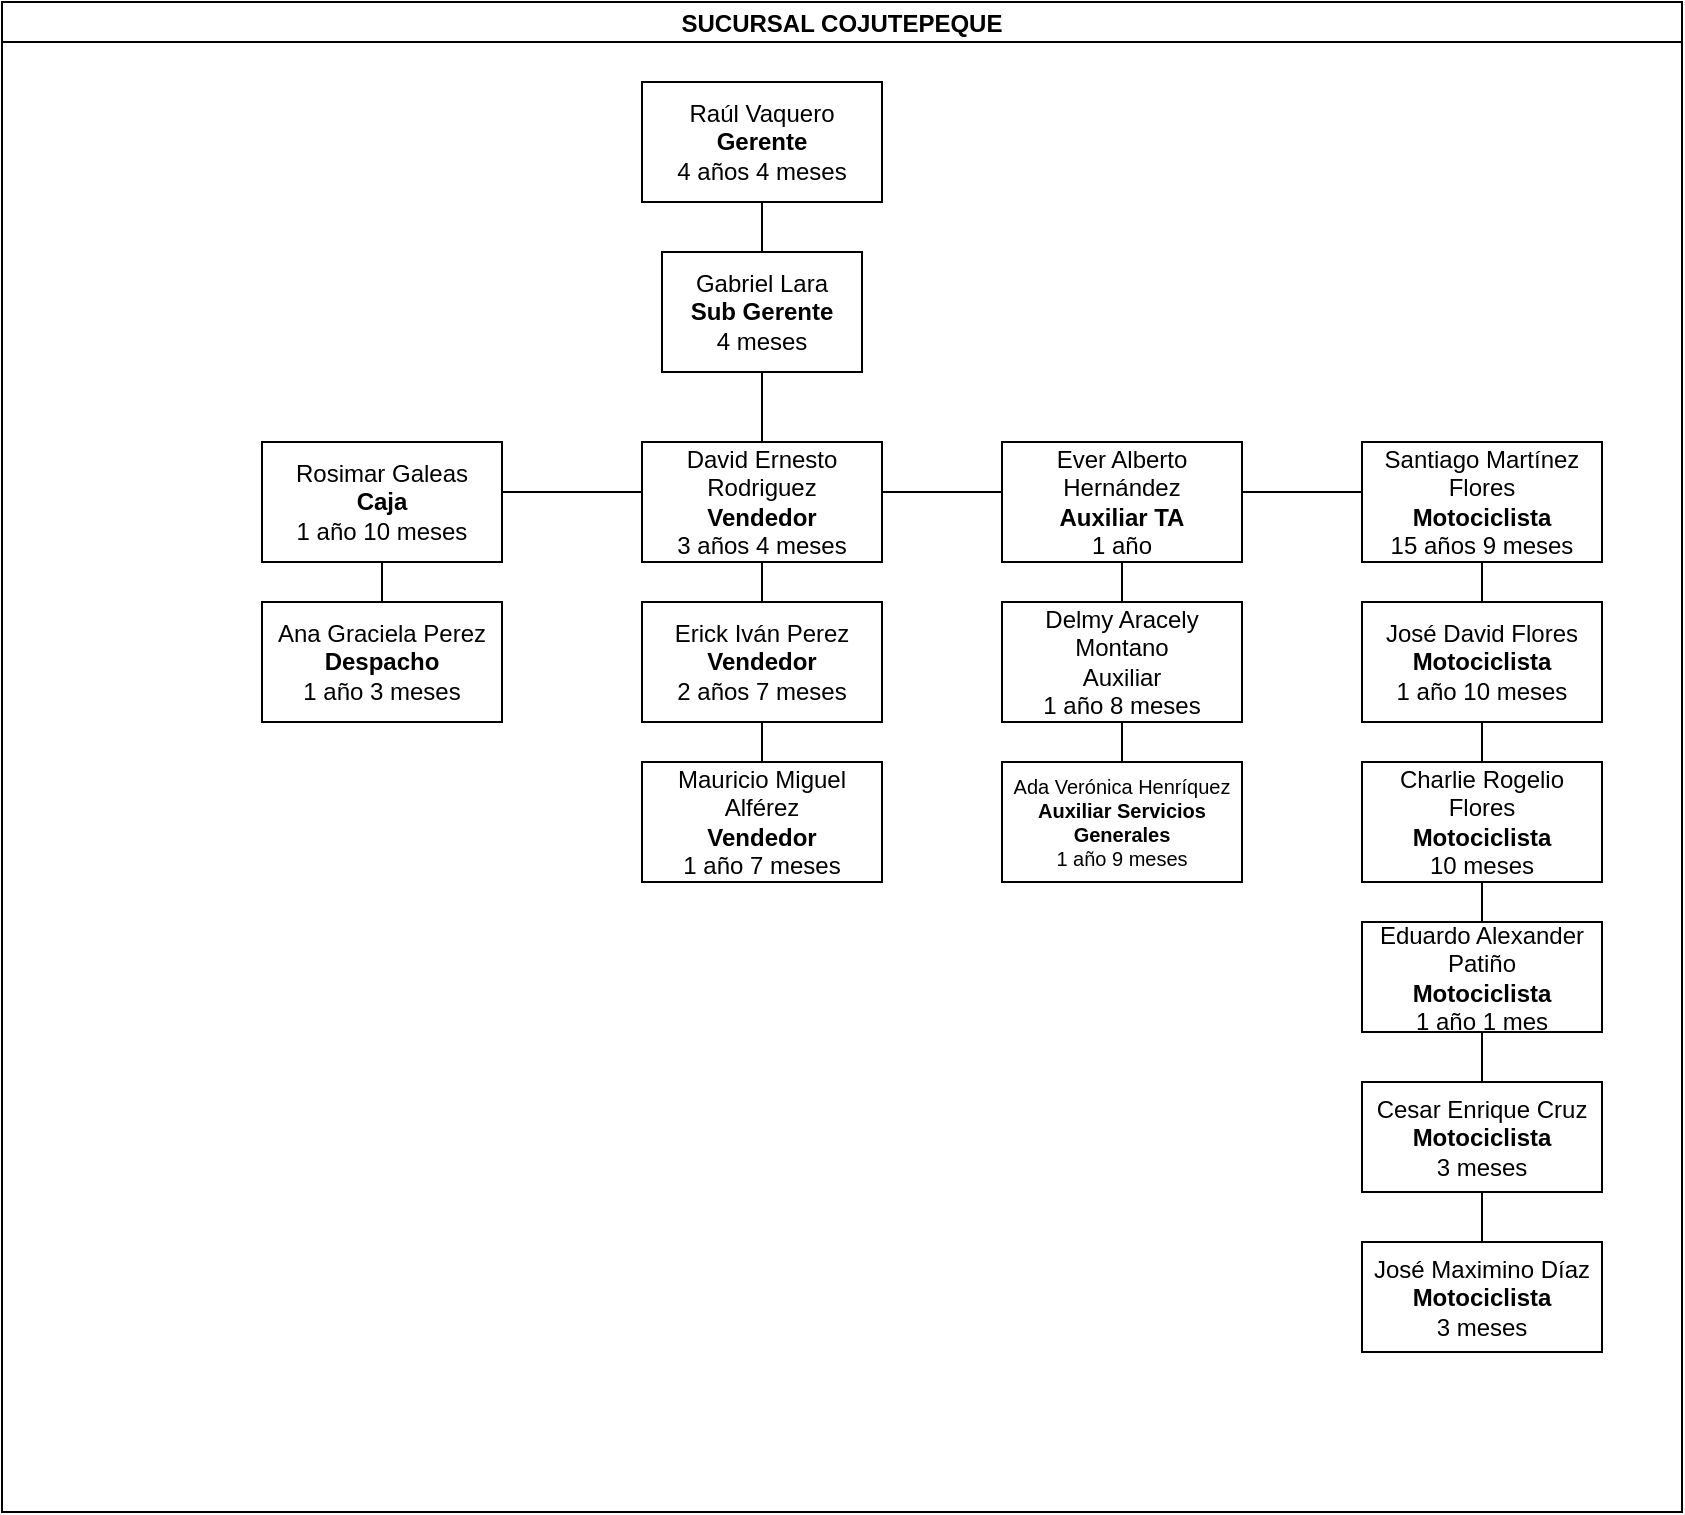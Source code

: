 <mxfile version="19.0.3" type="github">
  <diagram id="EaQB6LkyUjNR2LQ-vsy1" name="Page-1">
    <mxGraphModel dx="868" dy="450" grid="1" gridSize="10" guides="1" tooltips="1" connect="1" arrows="1" fold="1" page="1" pageScale="1" pageWidth="827" pageHeight="1169" math="0" shadow="0">
      <root>
        <mxCell id="0" />
        <mxCell id="1" parent="0" />
        <mxCell id="9Kwl-bp5W5Ed4bl_G25z-1" value="SUCURSAL COJUTEPEQUE" style="swimlane;startSize=20;horizontal=1;containerType=tree;newEdgeStyle={&quot;edgeStyle&quot;:&quot;elbowEdgeStyle&quot;,&quot;startArrow&quot;:&quot;none&quot;,&quot;endArrow&quot;:&quot;none&quot;};" vertex="1" parent="1">
          <mxGeometry x="80" y="115" width="840" height="755" as="geometry" />
        </mxCell>
        <mxCell id="9Kwl-bp5W5Ed4bl_G25z-27" value="" style="edgeStyle=elbowEdgeStyle;rounded=0;orthogonalLoop=1;jettySize=auto;html=1;elbow=vertical;startArrow=none;endArrow=none;" edge="1" source="9Kwl-bp5W5Ed4bl_G25z-4" target="9Kwl-bp5W5Ed4bl_G25z-28" parent="9Kwl-bp5W5Ed4bl_G25z-1">
          <mxGeometry relative="1" as="geometry">
            <Array as="points">
              <mxPoint x="470" y="245" />
            </Array>
          </mxGeometry>
        </mxCell>
        <mxCell id="9Kwl-bp5W5Ed4bl_G25z-35" value="" style="edgeStyle=elbowEdgeStyle;rounded=0;orthogonalLoop=1;jettySize=auto;html=1;elbow=vertical;startArrow=none;endArrow=none;" edge="1" source="9Kwl-bp5W5Ed4bl_G25z-4" target="9Kwl-bp5W5Ed4bl_G25z-36" parent="9Kwl-bp5W5Ed4bl_G25z-1">
          <mxGeometry relative="1" as="geometry">
            <Array as="points">
              <mxPoint x="560" y="245" />
            </Array>
          </mxGeometry>
        </mxCell>
        <mxCell id="9Kwl-bp5W5Ed4bl_G25z-2" value="" style="edgeStyle=elbowEdgeStyle;elbow=vertical;startArrow=none;endArrow=none;rounded=0;" edge="1" parent="9Kwl-bp5W5Ed4bl_G25z-1" source="9Kwl-bp5W5Ed4bl_G25z-4" target="9Kwl-bp5W5Ed4bl_G25z-5">
          <mxGeometry relative="1" as="geometry" />
        </mxCell>
        <UserObject label="Raúl Vaquero&lt;br&gt;&lt;b&gt;Gerente&lt;/b&gt;&lt;br&gt;4 años 4 meses" treeRoot="1" id="9Kwl-bp5W5Ed4bl_G25z-4">
          <mxCell style="whiteSpace=wrap;html=1;align=center;treeFolding=1;treeMoving=1;newEdgeStyle={&quot;edgeStyle&quot;:&quot;elbowEdgeStyle&quot;,&quot;startArrow&quot;:&quot;none&quot;,&quot;endArrow&quot;:&quot;none&quot;};" vertex="1" parent="9Kwl-bp5W5Ed4bl_G25z-1">
            <mxGeometry x="320" y="40" width="120" height="60" as="geometry" />
          </mxCell>
        </UserObject>
        <mxCell id="9Kwl-bp5W5Ed4bl_G25z-12" value="" style="edgeStyle=elbowEdgeStyle;rounded=0;orthogonalLoop=1;jettySize=auto;html=1;elbow=vertical;startArrow=none;endArrow=none;" edge="1" source="9Kwl-bp5W5Ed4bl_G25z-4" target="9Kwl-bp5W5Ed4bl_G25z-13" parent="9Kwl-bp5W5Ed4bl_G25z-1">
          <mxGeometry relative="1" as="geometry">
            <Array as="points">
              <mxPoint x="290" y="245" />
            </Array>
          </mxGeometry>
        </mxCell>
        <UserObject label="Rosimar Galeas&lt;br&gt;&lt;b&gt;Caja&lt;/b&gt;&lt;br&gt;1 año 10 meses" treeRoot="1" id="9Kwl-bp5W5Ed4bl_G25z-13">
          <mxCell style="whiteSpace=wrap;html=1;align=center;treeFolding=1;treeMoving=1;newEdgeStyle={&quot;edgeStyle&quot;:&quot;elbowEdgeStyle&quot;,&quot;startArrow&quot;:&quot;none&quot;,&quot;endArrow&quot;:&quot;none&quot;};" vertex="1" parent="9Kwl-bp5W5Ed4bl_G25z-1">
            <mxGeometry x="130" y="220" width="120" height="60" as="geometry" />
          </mxCell>
        </UserObject>
        <mxCell id="9Kwl-bp5W5Ed4bl_G25z-16" value="" style="edgeStyle=elbowEdgeStyle;rounded=0;orthogonalLoop=1;jettySize=auto;html=1;elbow=vertical;startArrow=none;endArrow=none;" edge="1" source="9Kwl-bp5W5Ed4bl_G25z-5" target="9Kwl-bp5W5Ed4bl_G25z-17" parent="9Kwl-bp5W5Ed4bl_G25z-1">
          <mxGeometry relative="1" as="geometry" />
        </mxCell>
        <UserObject label="David Ernesto Rodriguez&lt;br&gt;&lt;b&gt;Vendedor&lt;/b&gt;&lt;br&gt;3 años 4 meses" treeRoot="1" id="9Kwl-bp5W5Ed4bl_G25z-17">
          <mxCell style="whiteSpace=wrap;html=1;align=center;treeFolding=1;treeMoving=1;newEdgeStyle={&quot;edgeStyle&quot;:&quot;elbowEdgeStyle&quot;,&quot;startArrow&quot;:&quot;none&quot;,&quot;endArrow&quot;:&quot;none&quot;};" vertex="1" parent="9Kwl-bp5W5Ed4bl_G25z-1">
            <mxGeometry x="320" y="220" width="120" height="60" as="geometry" />
          </mxCell>
        </UserObject>
        <mxCell id="9Kwl-bp5W5Ed4bl_G25z-18" value="" style="edgeStyle=elbowEdgeStyle;rounded=0;orthogonalLoop=1;jettySize=auto;html=1;elbow=vertical;startArrow=none;endArrow=none;" edge="1" parent="9Kwl-bp5W5Ed4bl_G25z-1" source="9Kwl-bp5W5Ed4bl_G25z-4" target="9Kwl-bp5W5Ed4bl_G25z-5">
          <mxGeometry relative="1" as="geometry">
            <mxPoint x="460" y="230" as="sourcePoint" />
            <mxPoint x="530" y="460" as="targetPoint" />
          </mxGeometry>
        </mxCell>
        <mxCell id="9Kwl-bp5W5Ed4bl_G25z-19" value="" style="edgeStyle=elbowEdgeStyle;rounded=0;orthogonalLoop=1;jettySize=auto;html=1;elbow=vertical;startArrow=none;endArrow=none;" edge="1" target="9Kwl-bp5W5Ed4bl_G25z-20" source="9Kwl-bp5W5Ed4bl_G25z-13" parent="9Kwl-bp5W5Ed4bl_G25z-1">
          <mxGeometry relative="1" as="geometry">
            <mxPoint x="490" y="205" as="sourcePoint" />
          </mxGeometry>
        </mxCell>
        <UserObject label="Ana Graciela Perez&lt;br&gt;&lt;b&gt;Despacho&lt;/b&gt;&lt;br&gt;1 año 3 meses" treeRoot="1" id="9Kwl-bp5W5Ed4bl_G25z-20">
          <mxCell style="whiteSpace=wrap;html=1;align=center;treeFolding=1;treeMoving=1;newEdgeStyle={&quot;edgeStyle&quot;:&quot;elbowEdgeStyle&quot;,&quot;startArrow&quot;:&quot;none&quot;,&quot;endArrow&quot;:&quot;none&quot;};" vertex="1" parent="9Kwl-bp5W5Ed4bl_G25z-1">
            <mxGeometry x="130" y="300" width="120" height="60" as="geometry" />
          </mxCell>
        </UserObject>
        <mxCell id="9Kwl-bp5W5Ed4bl_G25z-23" value="" style="edgeStyle=elbowEdgeStyle;rounded=0;orthogonalLoop=1;jettySize=auto;html=1;elbow=vertical;startArrow=none;endArrow=none;" edge="1" target="9Kwl-bp5W5Ed4bl_G25z-24" source="9Kwl-bp5W5Ed4bl_G25z-17" parent="9Kwl-bp5W5Ed4bl_G25z-1">
          <mxGeometry relative="1" as="geometry">
            <mxPoint x="460" y="300" as="sourcePoint" />
          </mxGeometry>
        </mxCell>
        <UserObject label="Erick Iván Perez&lt;br&gt;&lt;b&gt;Vendedor&lt;/b&gt;&lt;br&gt;2 años 7 meses" treeRoot="1" id="9Kwl-bp5W5Ed4bl_G25z-24">
          <mxCell style="whiteSpace=wrap;html=1;align=center;treeFolding=1;treeMoving=1;newEdgeStyle={&quot;edgeStyle&quot;:&quot;elbowEdgeStyle&quot;,&quot;startArrow&quot;:&quot;none&quot;,&quot;endArrow&quot;:&quot;none&quot;};" vertex="1" parent="9Kwl-bp5W5Ed4bl_G25z-1">
            <mxGeometry x="320" y="300" width="120" height="60" as="geometry" />
          </mxCell>
        </UserObject>
        <mxCell id="9Kwl-bp5W5Ed4bl_G25z-25" value="" style="edgeStyle=elbowEdgeStyle;rounded=0;orthogonalLoop=1;jettySize=auto;html=1;elbow=vertical;startArrow=none;endArrow=none;" edge="1" target="9Kwl-bp5W5Ed4bl_G25z-26" source="9Kwl-bp5W5Ed4bl_G25z-24" parent="9Kwl-bp5W5Ed4bl_G25z-1">
          <mxGeometry relative="1" as="geometry">
            <mxPoint x="460" y="395" as="sourcePoint" />
          </mxGeometry>
        </mxCell>
        <UserObject label="Mauricio Miguel Alférez&lt;br&gt;&lt;b&gt;Vendedor&lt;/b&gt;&lt;br&gt;1 año 7 meses" treeRoot="1" id="9Kwl-bp5W5Ed4bl_G25z-26">
          <mxCell style="whiteSpace=wrap;html=1;align=center;treeFolding=1;treeMoving=1;newEdgeStyle={&quot;edgeStyle&quot;:&quot;elbowEdgeStyle&quot;,&quot;startArrow&quot;:&quot;none&quot;,&quot;endArrow&quot;:&quot;none&quot;};" vertex="1" parent="9Kwl-bp5W5Ed4bl_G25z-1">
            <mxGeometry x="320" y="380" width="120" height="60" as="geometry" />
          </mxCell>
        </UserObject>
        <UserObject label="Ever Alberto Hernández&lt;br&gt;&lt;b&gt;Auxiliar TA&lt;/b&gt;&lt;br&gt;1 año" treeRoot="1" id="9Kwl-bp5W5Ed4bl_G25z-28">
          <mxCell style="whiteSpace=wrap;html=1;align=center;treeFolding=1;treeMoving=1;newEdgeStyle={&quot;edgeStyle&quot;:&quot;elbowEdgeStyle&quot;,&quot;startArrow&quot;:&quot;none&quot;,&quot;endArrow&quot;:&quot;none&quot;};" vertex="1" parent="9Kwl-bp5W5Ed4bl_G25z-1">
            <mxGeometry x="500" y="220" width="120" height="60" as="geometry" />
          </mxCell>
        </UserObject>
        <mxCell id="9Kwl-bp5W5Ed4bl_G25z-29" value="" style="edgeStyle=elbowEdgeStyle;rounded=0;orthogonalLoop=1;jettySize=auto;html=1;elbow=vertical;startArrow=none;endArrow=none;" edge="1" target="9Kwl-bp5W5Ed4bl_G25z-30" source="9Kwl-bp5W5Ed4bl_G25z-28" parent="9Kwl-bp5W5Ed4bl_G25z-1">
          <mxGeometry relative="1" as="geometry">
            <mxPoint x="460" y="190" as="sourcePoint" />
          </mxGeometry>
        </mxCell>
        <UserObject label="Delmy Aracely Montano&lt;br&gt;Auxiliar&lt;br&gt;1 año 8 meses" treeRoot="1" id="9Kwl-bp5W5Ed4bl_G25z-30">
          <mxCell style="whiteSpace=wrap;html=1;align=center;treeFolding=1;treeMoving=1;newEdgeStyle={&quot;edgeStyle&quot;:&quot;elbowEdgeStyle&quot;,&quot;startArrow&quot;:&quot;none&quot;,&quot;endArrow&quot;:&quot;none&quot;};" vertex="1" parent="9Kwl-bp5W5Ed4bl_G25z-1">
            <mxGeometry x="500" y="300" width="120" height="60" as="geometry" />
          </mxCell>
        </UserObject>
        <mxCell id="9Kwl-bp5W5Ed4bl_G25z-33" value="" style="edgeStyle=elbowEdgeStyle;rounded=0;orthogonalLoop=1;jettySize=auto;html=1;elbow=vertical;startArrow=none;endArrow=none;" edge="1" target="9Kwl-bp5W5Ed4bl_G25z-34" source="9Kwl-bp5W5Ed4bl_G25z-30" parent="9Kwl-bp5W5Ed4bl_G25z-1">
          <mxGeometry relative="1" as="geometry">
            <mxPoint x="640" y="395" as="sourcePoint" />
          </mxGeometry>
        </mxCell>
        <UserObject label="Ada Verónica Henríquez&lt;br style=&quot;font-size: 10px;&quot;&gt;&lt;b&gt;Auxiliar Servicios Generales&lt;/b&gt;&lt;br style=&quot;font-size: 10px;&quot;&gt;1 año 9 meses" treeRoot="1" id="9Kwl-bp5W5Ed4bl_G25z-34">
          <mxCell style="whiteSpace=wrap;html=1;align=center;treeFolding=1;treeMoving=1;newEdgeStyle={&quot;edgeStyle&quot;:&quot;elbowEdgeStyle&quot;,&quot;startArrow&quot;:&quot;none&quot;,&quot;endArrow&quot;:&quot;none&quot;};fontSize=10;" vertex="1" parent="9Kwl-bp5W5Ed4bl_G25z-1">
            <mxGeometry x="500" y="380" width="120" height="60" as="geometry" />
          </mxCell>
        </UserObject>
        <UserObject label="Santiago Martínez Flores&lt;br&gt;&lt;b&gt;Motociclista&lt;/b&gt;&lt;br&gt;15 años 9 meses" treeRoot="1" id="9Kwl-bp5W5Ed4bl_G25z-36">
          <mxCell style="whiteSpace=wrap;html=1;align=center;treeFolding=1;treeMoving=1;newEdgeStyle={&quot;edgeStyle&quot;:&quot;elbowEdgeStyle&quot;,&quot;startArrow&quot;:&quot;none&quot;,&quot;endArrow&quot;:&quot;none&quot;};" vertex="1" parent="9Kwl-bp5W5Ed4bl_G25z-1">
            <mxGeometry x="680" y="220" width="120" height="60" as="geometry" />
          </mxCell>
        </UserObject>
        <mxCell id="9Kwl-bp5W5Ed4bl_G25z-5" value="Gabriel Lara&lt;br&gt;&lt;b&gt;Sub Gerente&lt;/b&gt;&lt;br&gt;4 meses" style="whiteSpace=wrap;html=1;align=center;verticalAlign=middle;treeFolding=1;treeMoving=1;newEdgeStyle={&quot;edgeStyle&quot;:&quot;elbowEdgeStyle&quot;,&quot;startArrow&quot;:&quot;none&quot;,&quot;endArrow&quot;:&quot;none&quot;};" vertex="1" parent="9Kwl-bp5W5Ed4bl_G25z-1">
          <mxGeometry x="330" y="125" width="100" height="60" as="geometry" />
        </mxCell>
        <mxCell id="9Kwl-bp5W5Ed4bl_G25z-37" value="" style="edgeStyle=elbowEdgeStyle;rounded=0;orthogonalLoop=1;jettySize=auto;html=1;elbow=vertical;startArrow=none;endArrow=none;" edge="1" target="9Kwl-bp5W5Ed4bl_G25z-38" source="9Kwl-bp5W5Ed4bl_G25z-36" parent="9Kwl-bp5W5Ed4bl_G25z-1">
          <mxGeometry relative="1" as="geometry">
            <mxPoint x="460" y="190" as="sourcePoint" />
          </mxGeometry>
        </mxCell>
        <UserObject label="José David Flores&lt;br&gt;&lt;b&gt;Motociclista&lt;/b&gt;&lt;br&gt;1 año 10 meses" treeRoot="1" id="9Kwl-bp5W5Ed4bl_G25z-38">
          <mxCell style="whiteSpace=wrap;html=1;align=center;treeFolding=1;treeMoving=1;newEdgeStyle={&quot;edgeStyle&quot;:&quot;elbowEdgeStyle&quot;,&quot;startArrow&quot;:&quot;none&quot;,&quot;endArrow&quot;:&quot;none&quot;};" vertex="1" parent="9Kwl-bp5W5Ed4bl_G25z-1">
            <mxGeometry x="680" y="300" width="120" height="60" as="geometry" />
          </mxCell>
        </UserObject>
        <mxCell id="9Kwl-bp5W5Ed4bl_G25z-39" value="" style="edgeStyle=elbowEdgeStyle;rounded=0;orthogonalLoop=1;jettySize=auto;html=1;elbow=vertical;startArrow=none;endArrow=none;" edge="1" target="9Kwl-bp5W5Ed4bl_G25z-40" source="9Kwl-bp5W5Ed4bl_G25z-38" parent="9Kwl-bp5W5Ed4bl_G25z-1">
          <mxGeometry relative="1" as="geometry">
            <mxPoint x="820" y="395" as="sourcePoint" />
          </mxGeometry>
        </mxCell>
        <UserObject label="Charlie Rogelio Flores&lt;br&gt;&lt;b&gt;Motociclista&lt;/b&gt;&lt;br&gt;10 meses" treeRoot="1" id="9Kwl-bp5W5Ed4bl_G25z-40">
          <mxCell style="whiteSpace=wrap;html=1;align=center;treeFolding=1;treeMoving=1;newEdgeStyle={&quot;edgeStyle&quot;:&quot;elbowEdgeStyle&quot;,&quot;startArrow&quot;:&quot;none&quot;,&quot;endArrow&quot;:&quot;none&quot;};" vertex="1" parent="9Kwl-bp5W5Ed4bl_G25z-1">
            <mxGeometry x="680" y="380" width="120" height="60" as="geometry" />
          </mxCell>
        </UserObject>
        <mxCell id="9Kwl-bp5W5Ed4bl_G25z-41" value="" style="edgeStyle=elbowEdgeStyle;rounded=0;orthogonalLoop=1;jettySize=auto;html=1;elbow=vertical;startArrow=none;endArrow=none;" edge="1" target="9Kwl-bp5W5Ed4bl_G25z-42" source="9Kwl-bp5W5Ed4bl_G25z-40" parent="9Kwl-bp5W5Ed4bl_G25z-1">
          <mxGeometry relative="1" as="geometry">
            <mxPoint x="820" y="475" as="sourcePoint" />
          </mxGeometry>
        </mxCell>
        <UserObject label="Eduardo Alexander Patiño&lt;br&gt;&lt;b&gt;Motociclista&lt;/b&gt;&lt;br&gt;1 año 1 mes" treeRoot="1" id="9Kwl-bp5W5Ed4bl_G25z-42">
          <mxCell style="whiteSpace=wrap;html=1;align=center;treeFolding=1;treeMoving=1;newEdgeStyle={&quot;edgeStyle&quot;:&quot;elbowEdgeStyle&quot;,&quot;startArrow&quot;:&quot;none&quot;,&quot;endArrow&quot;:&quot;none&quot;};" vertex="1" parent="9Kwl-bp5W5Ed4bl_G25z-1">
            <mxGeometry x="680" y="460" width="120" height="55" as="geometry" />
          </mxCell>
        </UserObject>
        <mxCell id="9Kwl-bp5W5Ed4bl_G25z-43" value="" style="edgeStyle=elbowEdgeStyle;rounded=0;orthogonalLoop=1;jettySize=auto;html=1;elbow=vertical;startArrow=none;endArrow=none;" edge="1" target="9Kwl-bp5W5Ed4bl_G25z-44" source="9Kwl-bp5W5Ed4bl_G25z-42" parent="9Kwl-bp5W5Ed4bl_G25z-1">
          <mxGeometry relative="1" as="geometry">
            <mxPoint x="820" y="555" as="sourcePoint" />
          </mxGeometry>
        </mxCell>
        <UserObject label="Cesar Enrique Cruz&lt;br&gt;&lt;b&gt;Motociclista&lt;/b&gt;&lt;br&gt;3 meses" treeRoot="1" id="9Kwl-bp5W5Ed4bl_G25z-44">
          <mxCell style="whiteSpace=wrap;html=1;align=center;treeFolding=1;treeMoving=1;newEdgeStyle={&quot;edgeStyle&quot;:&quot;elbowEdgeStyle&quot;,&quot;startArrow&quot;:&quot;none&quot;,&quot;endArrow&quot;:&quot;none&quot;};" vertex="1" parent="9Kwl-bp5W5Ed4bl_G25z-1">
            <mxGeometry x="680" y="540" width="120" height="55" as="geometry" />
          </mxCell>
        </UserObject>
        <mxCell id="9Kwl-bp5W5Ed4bl_G25z-45" value="" style="edgeStyle=elbowEdgeStyle;rounded=0;orthogonalLoop=1;jettySize=auto;html=1;elbow=vertical;startArrow=none;endArrow=none;" edge="1" target="9Kwl-bp5W5Ed4bl_G25z-46" source="9Kwl-bp5W5Ed4bl_G25z-44" parent="9Kwl-bp5W5Ed4bl_G25z-1">
          <mxGeometry relative="1" as="geometry">
            <mxPoint x="820" y="630" as="sourcePoint" />
          </mxGeometry>
        </mxCell>
        <UserObject label="José Maximino Díaz&lt;br&gt;&lt;b&gt;Motociclista&lt;/b&gt;&lt;br&gt;3 meses" treeRoot="1" id="9Kwl-bp5W5Ed4bl_G25z-46">
          <mxCell style="whiteSpace=wrap;html=1;align=center;treeFolding=1;treeMoving=1;newEdgeStyle={&quot;edgeStyle&quot;:&quot;elbowEdgeStyle&quot;,&quot;startArrow&quot;:&quot;none&quot;,&quot;endArrow&quot;:&quot;none&quot;};" vertex="1" parent="9Kwl-bp5W5Ed4bl_G25z-1">
            <mxGeometry x="680" y="620" width="120" height="55" as="geometry" />
          </mxCell>
        </UserObject>
      </root>
    </mxGraphModel>
  </diagram>
</mxfile>
